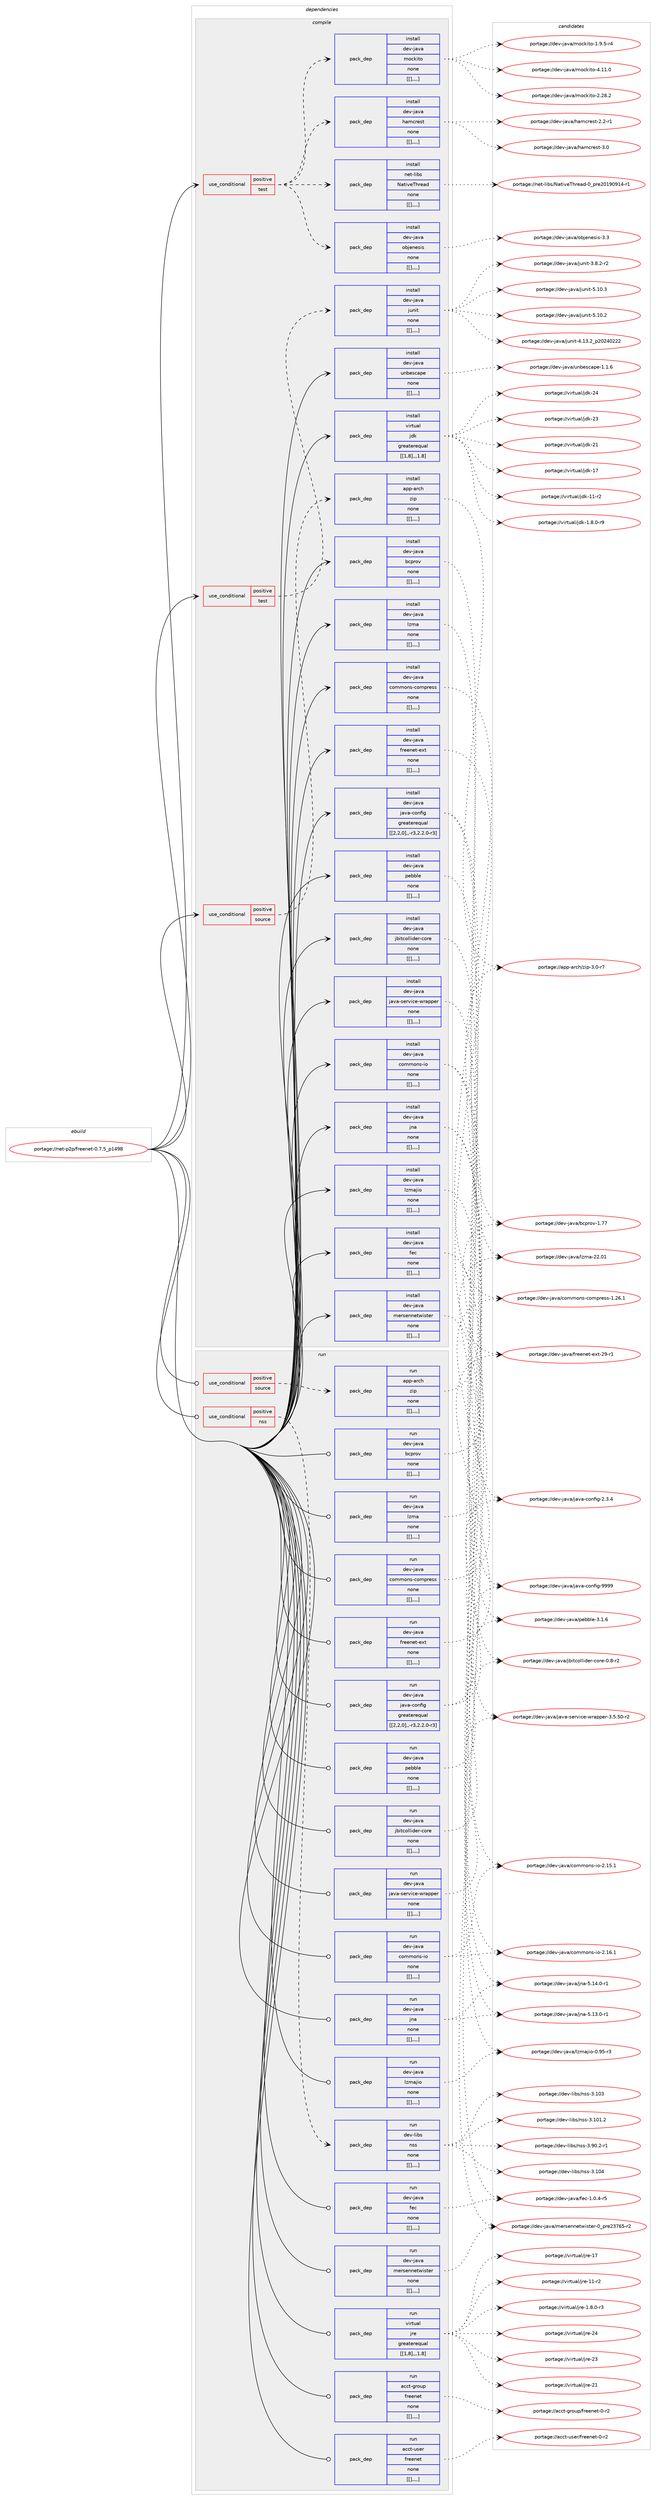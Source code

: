 digraph prolog {

# *************
# Graph options
# *************

newrank=true;
concentrate=true;
compound=true;
graph [rankdir=LR,fontname=Helvetica,fontsize=10,ranksep=1.5];#, ranksep=2.5, nodesep=0.2];
edge  [arrowhead=vee];
node  [fontname=Helvetica,fontsize=10];

# **********
# The ebuild
# **********

subgraph cluster_leftcol {
color=gray;
label=<<i>ebuild</i>>;
id [label="portage://net-p2p/freenet-0.7.5_p1498", color=red, width=4, href="../net-p2p/freenet-0.7.5_p1498.svg"];
}

# ****************
# The dependencies
# ****************

subgraph cluster_midcol {
color=gray;
label=<<i>dependencies</i>>;
subgraph cluster_compile {
fillcolor="#eeeeee";
style=filled;
label=<<i>compile</i>>;
subgraph cond2501 {
dependency6949 [label=<<TABLE BORDER="0" CELLBORDER="1" CELLSPACING="0" CELLPADDING="4"><TR><TD ROWSPAN="3" CELLPADDING="10">use_conditional</TD></TR><TR><TD>positive</TD></TR><TR><TD>source</TD></TR></TABLE>>, shape=none, color=red];
subgraph pack4422 {
dependency6950 [label=<<TABLE BORDER="0" CELLBORDER="1" CELLSPACING="0" CELLPADDING="4" WIDTH="220"><TR><TD ROWSPAN="6" CELLPADDING="30">pack_dep</TD></TR><TR><TD WIDTH="110">install</TD></TR><TR><TD>app-arch</TD></TR><TR><TD>zip</TD></TR><TR><TD>none</TD></TR><TR><TD>[[],,,,]</TD></TR></TABLE>>, shape=none, color=blue];
}
dependency6949:e -> dependency6950:w [weight=20,style="dashed",arrowhead="vee"];
}
id:e -> dependency6949:w [weight=20,style="solid",arrowhead="vee"];
subgraph cond2502 {
dependency6951 [label=<<TABLE BORDER="0" CELLBORDER="1" CELLSPACING="0" CELLPADDING="4"><TR><TD ROWSPAN="3" CELLPADDING="10">use_conditional</TD></TR><TR><TD>positive</TD></TR><TR><TD>test</TD></TR></TABLE>>, shape=none, color=red];
subgraph pack4423 {
dependency6952 [label=<<TABLE BORDER="0" CELLBORDER="1" CELLSPACING="0" CELLPADDING="4" WIDTH="220"><TR><TD ROWSPAN="6" CELLPADDING="30">pack_dep</TD></TR><TR><TD WIDTH="110">install</TD></TR><TR><TD>dev-java</TD></TR><TR><TD>hamcrest</TD></TR><TR><TD>none</TD></TR><TR><TD>[[],,,,]</TD></TR></TABLE>>, shape=none, color=blue];
}
dependency6951:e -> dependency6952:w [weight=20,style="dashed",arrowhead="vee"];
subgraph pack4424 {
dependency6953 [label=<<TABLE BORDER="0" CELLBORDER="1" CELLSPACING="0" CELLPADDING="4" WIDTH="220"><TR><TD ROWSPAN="6" CELLPADDING="30">pack_dep</TD></TR><TR><TD WIDTH="110">install</TD></TR><TR><TD>dev-java</TD></TR><TR><TD>mockito</TD></TR><TR><TD>none</TD></TR><TR><TD>[[],,,,]</TD></TR></TABLE>>, shape=none, color=blue];
}
dependency6951:e -> dependency6953:w [weight=20,style="dashed",arrowhead="vee"];
subgraph pack4425 {
dependency6954 [label=<<TABLE BORDER="0" CELLBORDER="1" CELLSPACING="0" CELLPADDING="4" WIDTH="220"><TR><TD ROWSPAN="6" CELLPADDING="30">pack_dep</TD></TR><TR><TD WIDTH="110">install</TD></TR><TR><TD>dev-java</TD></TR><TR><TD>objenesis</TD></TR><TR><TD>none</TD></TR><TR><TD>[[],,,,]</TD></TR></TABLE>>, shape=none, color=blue];
}
dependency6951:e -> dependency6954:w [weight=20,style="dashed",arrowhead="vee"];
subgraph pack4426 {
dependency6955 [label=<<TABLE BORDER="0" CELLBORDER="1" CELLSPACING="0" CELLPADDING="4" WIDTH="220"><TR><TD ROWSPAN="6" CELLPADDING="30">pack_dep</TD></TR><TR><TD WIDTH="110">install</TD></TR><TR><TD>net-libs</TD></TR><TR><TD>NativeThread</TD></TR><TR><TD>none</TD></TR><TR><TD>[[],,,,]</TD></TR></TABLE>>, shape=none, color=blue];
}
dependency6951:e -> dependency6955:w [weight=20,style="dashed",arrowhead="vee"];
}
id:e -> dependency6951:w [weight=20,style="solid",arrowhead="vee"];
subgraph cond2503 {
dependency6956 [label=<<TABLE BORDER="0" CELLBORDER="1" CELLSPACING="0" CELLPADDING="4"><TR><TD ROWSPAN="3" CELLPADDING="10">use_conditional</TD></TR><TR><TD>positive</TD></TR><TR><TD>test</TD></TR></TABLE>>, shape=none, color=red];
subgraph pack4427 {
dependency6957 [label=<<TABLE BORDER="0" CELLBORDER="1" CELLSPACING="0" CELLPADDING="4" WIDTH="220"><TR><TD ROWSPAN="6" CELLPADDING="30">pack_dep</TD></TR><TR><TD WIDTH="110">install</TD></TR><TR><TD>dev-java</TD></TR><TR><TD>junit</TD></TR><TR><TD>none</TD></TR><TR><TD>[[],,,,]</TD></TR></TABLE>>, shape=none, color=blue];
}
dependency6956:e -> dependency6957:w [weight=20,style="dashed",arrowhead="vee"];
}
id:e -> dependency6956:w [weight=20,style="solid",arrowhead="vee"];
subgraph pack4428 {
dependency6958 [label=<<TABLE BORDER="0" CELLBORDER="1" CELLSPACING="0" CELLPADDING="4" WIDTH="220"><TR><TD ROWSPAN="6" CELLPADDING="30">pack_dep</TD></TR><TR><TD WIDTH="110">install</TD></TR><TR><TD>dev-java</TD></TR><TR><TD>bcprov</TD></TR><TR><TD>none</TD></TR><TR><TD>[[],,,,]</TD></TR></TABLE>>, shape=none, color=blue];
}
id:e -> dependency6958:w [weight=20,style="solid",arrowhead="vee"];
subgraph pack4429 {
dependency6959 [label=<<TABLE BORDER="0" CELLBORDER="1" CELLSPACING="0" CELLPADDING="4" WIDTH="220"><TR><TD ROWSPAN="6" CELLPADDING="30">pack_dep</TD></TR><TR><TD WIDTH="110">install</TD></TR><TR><TD>dev-java</TD></TR><TR><TD>commons-compress</TD></TR><TR><TD>none</TD></TR><TR><TD>[[],,,,]</TD></TR></TABLE>>, shape=none, color=blue];
}
id:e -> dependency6959:w [weight=20,style="solid",arrowhead="vee"];
subgraph pack4430 {
dependency6960 [label=<<TABLE BORDER="0" CELLBORDER="1" CELLSPACING="0" CELLPADDING="4" WIDTH="220"><TR><TD ROWSPAN="6" CELLPADDING="30">pack_dep</TD></TR><TR><TD WIDTH="110">install</TD></TR><TR><TD>dev-java</TD></TR><TR><TD>commons-io</TD></TR><TR><TD>none</TD></TR><TR><TD>[[],,,,]</TD></TR></TABLE>>, shape=none, color=blue];
}
id:e -> dependency6960:w [weight=20,style="solid",arrowhead="vee"];
subgraph pack4431 {
dependency6961 [label=<<TABLE BORDER="0" CELLBORDER="1" CELLSPACING="0" CELLPADDING="4" WIDTH="220"><TR><TD ROWSPAN="6" CELLPADDING="30">pack_dep</TD></TR><TR><TD WIDTH="110">install</TD></TR><TR><TD>dev-java</TD></TR><TR><TD>fec</TD></TR><TR><TD>none</TD></TR><TR><TD>[[],,,,]</TD></TR></TABLE>>, shape=none, color=blue];
}
id:e -> dependency6961:w [weight=20,style="solid",arrowhead="vee"];
subgraph pack4432 {
dependency6962 [label=<<TABLE BORDER="0" CELLBORDER="1" CELLSPACING="0" CELLPADDING="4" WIDTH="220"><TR><TD ROWSPAN="6" CELLPADDING="30">pack_dep</TD></TR><TR><TD WIDTH="110">install</TD></TR><TR><TD>dev-java</TD></TR><TR><TD>freenet-ext</TD></TR><TR><TD>none</TD></TR><TR><TD>[[],,,,]</TD></TR></TABLE>>, shape=none, color=blue];
}
id:e -> dependency6962:w [weight=20,style="solid",arrowhead="vee"];
subgraph pack4433 {
dependency6963 [label=<<TABLE BORDER="0" CELLBORDER="1" CELLSPACING="0" CELLPADDING="4" WIDTH="220"><TR><TD ROWSPAN="6" CELLPADDING="30">pack_dep</TD></TR><TR><TD WIDTH="110">install</TD></TR><TR><TD>dev-java</TD></TR><TR><TD>java-config</TD></TR><TR><TD>greaterequal</TD></TR><TR><TD>[[2,2,0],,-r3,2.2.0-r3]</TD></TR></TABLE>>, shape=none, color=blue];
}
id:e -> dependency6963:w [weight=20,style="solid",arrowhead="vee"];
subgraph pack4434 {
dependency6964 [label=<<TABLE BORDER="0" CELLBORDER="1" CELLSPACING="0" CELLPADDING="4" WIDTH="220"><TR><TD ROWSPAN="6" CELLPADDING="30">pack_dep</TD></TR><TR><TD WIDTH="110">install</TD></TR><TR><TD>dev-java</TD></TR><TR><TD>java-service-wrapper</TD></TR><TR><TD>none</TD></TR><TR><TD>[[],,,,]</TD></TR></TABLE>>, shape=none, color=blue];
}
id:e -> dependency6964:w [weight=20,style="solid",arrowhead="vee"];
subgraph pack4435 {
dependency6965 [label=<<TABLE BORDER="0" CELLBORDER="1" CELLSPACING="0" CELLPADDING="4" WIDTH="220"><TR><TD ROWSPAN="6" CELLPADDING="30">pack_dep</TD></TR><TR><TD WIDTH="110">install</TD></TR><TR><TD>dev-java</TD></TR><TR><TD>jbitcollider-core</TD></TR><TR><TD>none</TD></TR><TR><TD>[[],,,,]</TD></TR></TABLE>>, shape=none, color=blue];
}
id:e -> dependency6965:w [weight=20,style="solid",arrowhead="vee"];
subgraph pack4436 {
dependency6966 [label=<<TABLE BORDER="0" CELLBORDER="1" CELLSPACING="0" CELLPADDING="4" WIDTH="220"><TR><TD ROWSPAN="6" CELLPADDING="30">pack_dep</TD></TR><TR><TD WIDTH="110">install</TD></TR><TR><TD>dev-java</TD></TR><TR><TD>jna</TD></TR><TR><TD>none</TD></TR><TR><TD>[[],,,,]</TD></TR></TABLE>>, shape=none, color=blue];
}
id:e -> dependency6966:w [weight=20,style="solid",arrowhead="vee"];
subgraph pack4437 {
dependency6967 [label=<<TABLE BORDER="0" CELLBORDER="1" CELLSPACING="0" CELLPADDING="4" WIDTH="220"><TR><TD ROWSPAN="6" CELLPADDING="30">pack_dep</TD></TR><TR><TD WIDTH="110">install</TD></TR><TR><TD>dev-java</TD></TR><TR><TD>lzma</TD></TR><TR><TD>none</TD></TR><TR><TD>[[],,,,]</TD></TR></TABLE>>, shape=none, color=blue];
}
id:e -> dependency6967:w [weight=20,style="solid",arrowhead="vee"];
subgraph pack4438 {
dependency6968 [label=<<TABLE BORDER="0" CELLBORDER="1" CELLSPACING="0" CELLPADDING="4" WIDTH="220"><TR><TD ROWSPAN="6" CELLPADDING="30">pack_dep</TD></TR><TR><TD WIDTH="110">install</TD></TR><TR><TD>dev-java</TD></TR><TR><TD>lzmajio</TD></TR><TR><TD>none</TD></TR><TR><TD>[[],,,,]</TD></TR></TABLE>>, shape=none, color=blue];
}
id:e -> dependency6968:w [weight=20,style="solid",arrowhead="vee"];
subgraph pack4439 {
dependency6969 [label=<<TABLE BORDER="0" CELLBORDER="1" CELLSPACING="0" CELLPADDING="4" WIDTH="220"><TR><TD ROWSPAN="6" CELLPADDING="30">pack_dep</TD></TR><TR><TD WIDTH="110">install</TD></TR><TR><TD>dev-java</TD></TR><TR><TD>mersennetwister</TD></TR><TR><TD>none</TD></TR><TR><TD>[[],,,,]</TD></TR></TABLE>>, shape=none, color=blue];
}
id:e -> dependency6969:w [weight=20,style="solid",arrowhead="vee"];
subgraph pack4440 {
dependency6970 [label=<<TABLE BORDER="0" CELLBORDER="1" CELLSPACING="0" CELLPADDING="4" WIDTH="220"><TR><TD ROWSPAN="6" CELLPADDING="30">pack_dep</TD></TR><TR><TD WIDTH="110">install</TD></TR><TR><TD>dev-java</TD></TR><TR><TD>pebble</TD></TR><TR><TD>none</TD></TR><TR><TD>[[],,,,]</TD></TR></TABLE>>, shape=none, color=blue];
}
id:e -> dependency6970:w [weight=20,style="solid",arrowhead="vee"];
subgraph pack4441 {
dependency6971 [label=<<TABLE BORDER="0" CELLBORDER="1" CELLSPACING="0" CELLPADDING="4" WIDTH="220"><TR><TD ROWSPAN="6" CELLPADDING="30">pack_dep</TD></TR><TR><TD WIDTH="110">install</TD></TR><TR><TD>dev-java</TD></TR><TR><TD>unbescape</TD></TR><TR><TD>none</TD></TR><TR><TD>[[],,,,]</TD></TR></TABLE>>, shape=none, color=blue];
}
id:e -> dependency6971:w [weight=20,style="solid",arrowhead="vee"];
subgraph pack4442 {
dependency6972 [label=<<TABLE BORDER="0" CELLBORDER="1" CELLSPACING="0" CELLPADDING="4" WIDTH="220"><TR><TD ROWSPAN="6" CELLPADDING="30">pack_dep</TD></TR><TR><TD WIDTH="110">install</TD></TR><TR><TD>virtual</TD></TR><TR><TD>jdk</TD></TR><TR><TD>greaterequal</TD></TR><TR><TD>[[1,8],,,1.8]</TD></TR></TABLE>>, shape=none, color=blue];
}
id:e -> dependency6972:w [weight=20,style="solid",arrowhead="vee"];
}
subgraph cluster_compileandrun {
fillcolor="#eeeeee";
style=filled;
label=<<i>compile and run</i>>;
}
subgraph cluster_run {
fillcolor="#eeeeee";
style=filled;
label=<<i>run</i>>;
subgraph cond2504 {
dependency6973 [label=<<TABLE BORDER="0" CELLBORDER="1" CELLSPACING="0" CELLPADDING="4"><TR><TD ROWSPAN="3" CELLPADDING="10">use_conditional</TD></TR><TR><TD>positive</TD></TR><TR><TD>nss</TD></TR></TABLE>>, shape=none, color=red];
subgraph pack4443 {
dependency6974 [label=<<TABLE BORDER="0" CELLBORDER="1" CELLSPACING="0" CELLPADDING="4" WIDTH="220"><TR><TD ROWSPAN="6" CELLPADDING="30">pack_dep</TD></TR><TR><TD WIDTH="110">run</TD></TR><TR><TD>dev-libs</TD></TR><TR><TD>nss</TD></TR><TR><TD>none</TD></TR><TR><TD>[[],,,,]</TD></TR></TABLE>>, shape=none, color=blue];
}
dependency6973:e -> dependency6974:w [weight=20,style="dashed",arrowhead="vee"];
}
id:e -> dependency6973:w [weight=20,style="solid",arrowhead="odot"];
subgraph cond2505 {
dependency6975 [label=<<TABLE BORDER="0" CELLBORDER="1" CELLSPACING="0" CELLPADDING="4"><TR><TD ROWSPAN="3" CELLPADDING="10">use_conditional</TD></TR><TR><TD>positive</TD></TR><TR><TD>source</TD></TR></TABLE>>, shape=none, color=red];
subgraph pack4444 {
dependency6976 [label=<<TABLE BORDER="0" CELLBORDER="1" CELLSPACING="0" CELLPADDING="4" WIDTH="220"><TR><TD ROWSPAN="6" CELLPADDING="30">pack_dep</TD></TR><TR><TD WIDTH="110">run</TD></TR><TR><TD>app-arch</TD></TR><TR><TD>zip</TD></TR><TR><TD>none</TD></TR><TR><TD>[[],,,,]</TD></TR></TABLE>>, shape=none, color=blue];
}
dependency6975:e -> dependency6976:w [weight=20,style="dashed",arrowhead="vee"];
}
id:e -> dependency6975:w [weight=20,style="solid",arrowhead="odot"];
subgraph pack4445 {
dependency6977 [label=<<TABLE BORDER="0" CELLBORDER="1" CELLSPACING="0" CELLPADDING="4" WIDTH="220"><TR><TD ROWSPAN="6" CELLPADDING="30">pack_dep</TD></TR><TR><TD WIDTH="110">run</TD></TR><TR><TD>acct-group</TD></TR><TR><TD>freenet</TD></TR><TR><TD>none</TD></TR><TR><TD>[[],,,,]</TD></TR></TABLE>>, shape=none, color=blue];
}
id:e -> dependency6977:w [weight=20,style="solid",arrowhead="odot"];
subgraph pack4446 {
dependency6978 [label=<<TABLE BORDER="0" CELLBORDER="1" CELLSPACING="0" CELLPADDING="4" WIDTH="220"><TR><TD ROWSPAN="6" CELLPADDING="30">pack_dep</TD></TR><TR><TD WIDTH="110">run</TD></TR><TR><TD>acct-user</TD></TR><TR><TD>freenet</TD></TR><TR><TD>none</TD></TR><TR><TD>[[],,,,]</TD></TR></TABLE>>, shape=none, color=blue];
}
id:e -> dependency6978:w [weight=20,style="solid",arrowhead="odot"];
subgraph pack4447 {
dependency6979 [label=<<TABLE BORDER="0" CELLBORDER="1" CELLSPACING="0" CELLPADDING="4" WIDTH="220"><TR><TD ROWSPAN="6" CELLPADDING="30">pack_dep</TD></TR><TR><TD WIDTH="110">run</TD></TR><TR><TD>dev-java</TD></TR><TR><TD>bcprov</TD></TR><TR><TD>none</TD></TR><TR><TD>[[],,,,]</TD></TR></TABLE>>, shape=none, color=blue];
}
id:e -> dependency6979:w [weight=20,style="solid",arrowhead="odot"];
subgraph pack4448 {
dependency6980 [label=<<TABLE BORDER="0" CELLBORDER="1" CELLSPACING="0" CELLPADDING="4" WIDTH="220"><TR><TD ROWSPAN="6" CELLPADDING="30">pack_dep</TD></TR><TR><TD WIDTH="110">run</TD></TR><TR><TD>dev-java</TD></TR><TR><TD>commons-compress</TD></TR><TR><TD>none</TD></TR><TR><TD>[[],,,,]</TD></TR></TABLE>>, shape=none, color=blue];
}
id:e -> dependency6980:w [weight=20,style="solid",arrowhead="odot"];
subgraph pack4449 {
dependency6981 [label=<<TABLE BORDER="0" CELLBORDER="1" CELLSPACING="0" CELLPADDING="4" WIDTH="220"><TR><TD ROWSPAN="6" CELLPADDING="30">pack_dep</TD></TR><TR><TD WIDTH="110">run</TD></TR><TR><TD>dev-java</TD></TR><TR><TD>commons-io</TD></TR><TR><TD>none</TD></TR><TR><TD>[[],,,,]</TD></TR></TABLE>>, shape=none, color=blue];
}
id:e -> dependency6981:w [weight=20,style="solid",arrowhead="odot"];
subgraph pack4450 {
dependency6982 [label=<<TABLE BORDER="0" CELLBORDER="1" CELLSPACING="0" CELLPADDING="4" WIDTH="220"><TR><TD ROWSPAN="6" CELLPADDING="30">pack_dep</TD></TR><TR><TD WIDTH="110">run</TD></TR><TR><TD>dev-java</TD></TR><TR><TD>fec</TD></TR><TR><TD>none</TD></TR><TR><TD>[[],,,,]</TD></TR></TABLE>>, shape=none, color=blue];
}
id:e -> dependency6982:w [weight=20,style="solid",arrowhead="odot"];
subgraph pack4451 {
dependency6983 [label=<<TABLE BORDER="0" CELLBORDER="1" CELLSPACING="0" CELLPADDING="4" WIDTH="220"><TR><TD ROWSPAN="6" CELLPADDING="30">pack_dep</TD></TR><TR><TD WIDTH="110">run</TD></TR><TR><TD>dev-java</TD></TR><TR><TD>freenet-ext</TD></TR><TR><TD>none</TD></TR><TR><TD>[[],,,,]</TD></TR></TABLE>>, shape=none, color=blue];
}
id:e -> dependency6983:w [weight=20,style="solid",arrowhead="odot"];
subgraph pack4452 {
dependency6984 [label=<<TABLE BORDER="0" CELLBORDER="1" CELLSPACING="0" CELLPADDING="4" WIDTH="220"><TR><TD ROWSPAN="6" CELLPADDING="30">pack_dep</TD></TR><TR><TD WIDTH="110">run</TD></TR><TR><TD>dev-java</TD></TR><TR><TD>java-config</TD></TR><TR><TD>greaterequal</TD></TR><TR><TD>[[2,2,0],,-r3,2.2.0-r3]</TD></TR></TABLE>>, shape=none, color=blue];
}
id:e -> dependency6984:w [weight=20,style="solid",arrowhead="odot"];
subgraph pack4453 {
dependency6985 [label=<<TABLE BORDER="0" CELLBORDER="1" CELLSPACING="0" CELLPADDING="4" WIDTH="220"><TR><TD ROWSPAN="6" CELLPADDING="30">pack_dep</TD></TR><TR><TD WIDTH="110">run</TD></TR><TR><TD>dev-java</TD></TR><TR><TD>java-service-wrapper</TD></TR><TR><TD>none</TD></TR><TR><TD>[[],,,,]</TD></TR></TABLE>>, shape=none, color=blue];
}
id:e -> dependency6985:w [weight=20,style="solid",arrowhead="odot"];
subgraph pack4454 {
dependency6986 [label=<<TABLE BORDER="0" CELLBORDER="1" CELLSPACING="0" CELLPADDING="4" WIDTH="220"><TR><TD ROWSPAN="6" CELLPADDING="30">pack_dep</TD></TR><TR><TD WIDTH="110">run</TD></TR><TR><TD>dev-java</TD></TR><TR><TD>jbitcollider-core</TD></TR><TR><TD>none</TD></TR><TR><TD>[[],,,,]</TD></TR></TABLE>>, shape=none, color=blue];
}
id:e -> dependency6986:w [weight=20,style="solid",arrowhead="odot"];
subgraph pack4455 {
dependency6987 [label=<<TABLE BORDER="0" CELLBORDER="1" CELLSPACING="0" CELLPADDING="4" WIDTH="220"><TR><TD ROWSPAN="6" CELLPADDING="30">pack_dep</TD></TR><TR><TD WIDTH="110">run</TD></TR><TR><TD>dev-java</TD></TR><TR><TD>jna</TD></TR><TR><TD>none</TD></TR><TR><TD>[[],,,,]</TD></TR></TABLE>>, shape=none, color=blue];
}
id:e -> dependency6987:w [weight=20,style="solid",arrowhead="odot"];
subgraph pack4456 {
dependency6988 [label=<<TABLE BORDER="0" CELLBORDER="1" CELLSPACING="0" CELLPADDING="4" WIDTH="220"><TR><TD ROWSPAN="6" CELLPADDING="30">pack_dep</TD></TR><TR><TD WIDTH="110">run</TD></TR><TR><TD>dev-java</TD></TR><TR><TD>lzma</TD></TR><TR><TD>none</TD></TR><TR><TD>[[],,,,]</TD></TR></TABLE>>, shape=none, color=blue];
}
id:e -> dependency6988:w [weight=20,style="solid",arrowhead="odot"];
subgraph pack4457 {
dependency6989 [label=<<TABLE BORDER="0" CELLBORDER="1" CELLSPACING="0" CELLPADDING="4" WIDTH="220"><TR><TD ROWSPAN="6" CELLPADDING="30">pack_dep</TD></TR><TR><TD WIDTH="110">run</TD></TR><TR><TD>dev-java</TD></TR><TR><TD>lzmajio</TD></TR><TR><TD>none</TD></TR><TR><TD>[[],,,,]</TD></TR></TABLE>>, shape=none, color=blue];
}
id:e -> dependency6989:w [weight=20,style="solid",arrowhead="odot"];
subgraph pack4458 {
dependency6990 [label=<<TABLE BORDER="0" CELLBORDER="1" CELLSPACING="0" CELLPADDING="4" WIDTH="220"><TR><TD ROWSPAN="6" CELLPADDING="30">pack_dep</TD></TR><TR><TD WIDTH="110">run</TD></TR><TR><TD>dev-java</TD></TR><TR><TD>mersennetwister</TD></TR><TR><TD>none</TD></TR><TR><TD>[[],,,,]</TD></TR></TABLE>>, shape=none, color=blue];
}
id:e -> dependency6990:w [weight=20,style="solid",arrowhead="odot"];
subgraph pack4459 {
dependency6991 [label=<<TABLE BORDER="0" CELLBORDER="1" CELLSPACING="0" CELLPADDING="4" WIDTH="220"><TR><TD ROWSPAN="6" CELLPADDING="30">pack_dep</TD></TR><TR><TD WIDTH="110">run</TD></TR><TR><TD>dev-java</TD></TR><TR><TD>pebble</TD></TR><TR><TD>none</TD></TR><TR><TD>[[],,,,]</TD></TR></TABLE>>, shape=none, color=blue];
}
id:e -> dependency6991:w [weight=20,style="solid",arrowhead="odot"];
subgraph pack4460 {
dependency6992 [label=<<TABLE BORDER="0" CELLBORDER="1" CELLSPACING="0" CELLPADDING="4" WIDTH="220"><TR><TD ROWSPAN="6" CELLPADDING="30">pack_dep</TD></TR><TR><TD WIDTH="110">run</TD></TR><TR><TD>virtual</TD></TR><TR><TD>jre</TD></TR><TR><TD>greaterequal</TD></TR><TR><TD>[[1,8],,,1.8]</TD></TR></TABLE>>, shape=none, color=blue];
}
id:e -> dependency6992:w [weight=20,style="solid",arrowhead="odot"];
}
}

# **************
# The candidates
# **************

subgraph cluster_choices {
rank=same;
color=gray;
label=<<i>candidates</i>>;

subgraph choice4422 {
color=black;
nodesep=1;
choice9711211245971149910447122105112455146484511455 [label="portage://app-arch/zip-3.0-r7", color=red, width=4,href="../app-arch/zip-3.0-r7.svg"];
dependency6950:e -> choice9711211245971149910447122105112455146484511455:w [style=dotted,weight="100"];
}
subgraph choice4423 {
color=black;
nodesep=1;
choice10010111845106971189747104971099911410111511645514648 [label="portage://dev-java/hamcrest-3.0", color=red, width=4,href="../dev-java/hamcrest-3.0.svg"];
choice100101118451069711897471049710999114101115116455046504511449 [label="portage://dev-java/hamcrest-2.2-r1", color=red, width=4,href="../dev-java/hamcrest-2.2-r1.svg"];
dependency6952:e -> choice10010111845106971189747104971099911410111511645514648:w [style=dotted,weight="100"];
dependency6952:e -> choice100101118451069711897471049710999114101115116455046504511449:w [style=dotted,weight="100"];
}
subgraph choice4424 {
color=black;
nodesep=1;
choice100101118451069711897471091119910710511611145524649494648 [label="portage://dev-java/mockito-4.11.0", color=red, width=4,href="../dev-java/mockito-4.11.0.svg"];
choice100101118451069711897471091119910710511611145504650564650 [label="portage://dev-java/mockito-2.28.2", color=red, width=4,href="../dev-java/mockito-2.28.2.svg"];
choice10010111845106971189747109111991071051161114549465746534511452 [label="portage://dev-java/mockito-1.9.5-r4", color=red, width=4,href="../dev-java/mockito-1.9.5-r4.svg"];
dependency6953:e -> choice100101118451069711897471091119910710511611145524649494648:w [style=dotted,weight="100"];
dependency6953:e -> choice100101118451069711897471091119910710511611145504650564650:w [style=dotted,weight="100"];
dependency6953:e -> choice10010111845106971189747109111991071051161114549465746534511452:w [style=dotted,weight="100"];
}
subgraph choice4425 {
color=black;
nodesep=1;
choice100101118451069711897471119810610111010111510511545514651 [label="portage://dev-java/objenesis-3.3", color=red, width=4,href="../dev-java/objenesis-3.3.svg"];
dependency6954:e -> choice100101118451069711897471119810610111010111510511545514651:w [style=dotted,weight="100"];
}
subgraph choice4426 {
color=black;
nodesep=1;
choice1101011164510810598115477897116105118101841041141019710045489511211410150484957485749524511449 [label="portage://net-libs/NativeThread-0_pre20190914-r1", color=red, width=4,href="../net-libs/NativeThread-0_pre20190914-r1.svg"];
dependency6955:e -> choice1101011164510810598115477897116105118101841041141019710045489511211410150484957485749524511449:w [style=dotted,weight="100"];
}
subgraph choice4427 {
color=black;
nodesep=1;
choice1001011184510697118974710611711010511645534649484651 [label="portage://dev-java/junit-5.10.3", color=red, width=4,href="../dev-java/junit-5.10.3.svg"];
choice1001011184510697118974710611711010511645534649484650 [label="portage://dev-java/junit-5.10.2", color=red, width=4,href="../dev-java/junit-5.10.2.svg"];
choice1001011184510697118974710611711010511645524649514650951125048505248505050 [label="portage://dev-java/junit-4.13.2_p20240222", color=red, width=4,href="../dev-java/junit-4.13.2_p20240222.svg"];
choice100101118451069711897471061171101051164551465646504511450 [label="portage://dev-java/junit-3.8.2-r2", color=red, width=4,href="../dev-java/junit-3.8.2-r2.svg"];
dependency6957:e -> choice1001011184510697118974710611711010511645534649484651:w [style=dotted,weight="100"];
dependency6957:e -> choice1001011184510697118974710611711010511645534649484650:w [style=dotted,weight="100"];
dependency6957:e -> choice1001011184510697118974710611711010511645524649514650951125048505248505050:w [style=dotted,weight="100"];
dependency6957:e -> choice100101118451069711897471061171101051164551465646504511450:w [style=dotted,weight="100"];
}
subgraph choice4428 {
color=black;
nodesep=1;
choice1001011184510697118974798991121141111184549465555 [label="portage://dev-java/bcprov-1.77", color=red, width=4,href="../dev-java/bcprov-1.77.svg"];
dependency6958:e -> choice1001011184510697118974798991121141111184549465555:w [style=dotted,weight="100"];
}
subgraph choice4429 {
color=black;
nodesep=1;
choice1001011184510697118974799111109109111110115459911110911211410111511545494650544649 [label="portage://dev-java/commons-compress-1.26.1", color=red, width=4,href="../dev-java/commons-compress-1.26.1.svg"];
dependency6959:e -> choice1001011184510697118974799111109109111110115459911110911211410111511545494650544649:w [style=dotted,weight="100"];
}
subgraph choice4430 {
color=black;
nodesep=1;
choice10010111845106971189747991111091091111101154510511145504649544649 [label="portage://dev-java/commons-io-2.16.1", color=red, width=4,href="../dev-java/commons-io-2.16.1.svg"];
choice10010111845106971189747991111091091111101154510511145504649534649 [label="portage://dev-java/commons-io-2.15.1", color=red, width=4,href="../dev-java/commons-io-2.15.1.svg"];
dependency6960:e -> choice10010111845106971189747991111091091111101154510511145504649544649:w [style=dotted,weight="100"];
dependency6960:e -> choice10010111845106971189747991111091091111101154510511145504649534649:w [style=dotted,weight="100"];
}
subgraph choice4431 {
color=black;
nodesep=1;
choice10010111845106971189747102101994549464846524511453 [label="portage://dev-java/fec-1.0.4-r5", color=red, width=4,href="../dev-java/fec-1.0.4-r5.svg"];
dependency6961:e -> choice10010111845106971189747102101994549464846524511453:w [style=dotted,weight="100"];
}
subgraph choice4432 {
color=black;
nodesep=1;
choice10010111845106971189747102114101101110101116451011201164550574511449 [label="portage://dev-java/freenet-ext-29-r1", color=red, width=4,href="../dev-java/freenet-ext-29-r1.svg"];
dependency6962:e -> choice10010111845106971189747102114101101110101116451011201164550574511449:w [style=dotted,weight="100"];
}
subgraph choice4433 {
color=black;
nodesep=1;
choice10010111845106971189747106971189745991111101021051034557575757 [label="portage://dev-java/java-config-9999", color=red, width=4,href="../dev-java/java-config-9999.svg"];
choice1001011184510697118974710697118974599111110102105103455046514652 [label="portage://dev-java/java-config-2.3.4", color=red, width=4,href="../dev-java/java-config-2.3.4.svg"];
dependency6963:e -> choice10010111845106971189747106971189745991111101021051034557575757:w [style=dotted,weight="100"];
dependency6963:e -> choice1001011184510697118974710697118974599111110102105103455046514652:w [style=dotted,weight="100"];
}
subgraph choice4434 {
color=black;
nodesep=1;
choice10010111845106971189747106971189745115101114118105991014511911497112112101114455146534653484511450 [label="portage://dev-java/java-service-wrapper-3.5.50-r2", color=red, width=4,href="../dev-java/java-service-wrapper-3.5.50-r2.svg"];
dependency6964:e -> choice10010111845106971189747106971189745115101114118105991014511911497112112101114455146534653484511450:w [style=dotted,weight="100"];
}
subgraph choice4435 {
color=black;
nodesep=1;
choice1001011184510697118974710698105116991111081081051001011144599111114101454846564511450 [label="portage://dev-java/jbitcollider-core-0.8-r2", color=red, width=4,href="../dev-java/jbitcollider-core-0.8-r2.svg"];
dependency6965:e -> choice1001011184510697118974710698105116991111081081051001011144599111114101454846564511450:w [style=dotted,weight="100"];
}
subgraph choice4436 {
color=black;
nodesep=1;
choice1001011184510697118974710611097455346495246484511449 [label="portage://dev-java/jna-5.14.0-r1", color=red, width=4,href="../dev-java/jna-5.14.0-r1.svg"];
choice1001011184510697118974710611097455346495146484511449 [label="portage://dev-java/jna-5.13.0-r1", color=red, width=4,href="../dev-java/jna-5.13.0-r1.svg"];
dependency6966:e -> choice1001011184510697118974710611097455346495246484511449:w [style=dotted,weight="100"];
dependency6966:e -> choice1001011184510697118974710611097455346495146484511449:w [style=dotted,weight="100"];
}
subgraph choice4437 {
color=black;
nodesep=1;
choice1001011184510697118974710812210997455050464849 [label="portage://dev-java/lzma-22.01", color=red, width=4,href="../dev-java/lzma-22.01.svg"];
dependency6967:e -> choice1001011184510697118974710812210997455050464849:w [style=dotted,weight="100"];
}
subgraph choice4438 {
color=black;
nodesep=1;
choice100101118451069711897471081221099710610511145484657534511451 [label="portage://dev-java/lzmajio-0.95-r3", color=red, width=4,href="../dev-java/lzmajio-0.95-r3.svg"];
dependency6968:e -> choice100101118451069711897471081221099710610511145484657534511451:w [style=dotted,weight="100"];
}
subgraph choice4439 {
color=black;
nodesep=1;
choice1001011184510697118974710910111411510111011010111611910511511610111445489511211410150515554534511450 [label="portage://dev-java/mersennetwister-0_pre23765-r2", color=red, width=4,href="../dev-java/mersennetwister-0_pre23765-r2.svg"];
dependency6969:e -> choice1001011184510697118974710910111411510111011010111611910511511610111445489511211410150515554534511450:w [style=dotted,weight="100"];
}
subgraph choice4440 {
color=black;
nodesep=1;
choice100101118451069711897471121019898108101455146494654 [label="portage://dev-java/pebble-3.1.6", color=red, width=4,href="../dev-java/pebble-3.1.6.svg"];
dependency6970:e -> choice100101118451069711897471121019898108101455146494654:w [style=dotted,weight="100"];
}
subgraph choice4441 {
color=black;
nodesep=1;
choice10010111845106971189747117110981011159997112101454946494654 [label="portage://dev-java/unbescape-1.1.6", color=red, width=4,href="../dev-java/unbescape-1.1.6.svg"];
dependency6971:e -> choice10010111845106971189747117110981011159997112101454946494654:w [style=dotted,weight="100"];
}
subgraph choice4442 {
color=black;
nodesep=1;
choice1181051141161179710847106100107455052 [label="portage://virtual/jdk-24", color=red, width=4,href="../virtual/jdk-24.svg"];
choice1181051141161179710847106100107455051 [label="portage://virtual/jdk-23", color=red, width=4,href="../virtual/jdk-23.svg"];
choice1181051141161179710847106100107455049 [label="portage://virtual/jdk-21", color=red, width=4,href="../virtual/jdk-21.svg"];
choice1181051141161179710847106100107454955 [label="portage://virtual/jdk-17", color=red, width=4,href="../virtual/jdk-17.svg"];
choice11810511411611797108471061001074549494511450 [label="portage://virtual/jdk-11-r2", color=red, width=4,href="../virtual/jdk-11-r2.svg"];
choice11810511411611797108471061001074549465646484511457 [label="portage://virtual/jdk-1.8.0-r9", color=red, width=4,href="../virtual/jdk-1.8.0-r9.svg"];
dependency6972:e -> choice1181051141161179710847106100107455052:w [style=dotted,weight="100"];
dependency6972:e -> choice1181051141161179710847106100107455051:w [style=dotted,weight="100"];
dependency6972:e -> choice1181051141161179710847106100107455049:w [style=dotted,weight="100"];
dependency6972:e -> choice1181051141161179710847106100107454955:w [style=dotted,weight="100"];
dependency6972:e -> choice11810511411611797108471061001074549494511450:w [style=dotted,weight="100"];
dependency6972:e -> choice11810511411611797108471061001074549465646484511457:w [style=dotted,weight="100"];
}
subgraph choice4443 {
color=black;
nodesep=1;
choice100101118451081059811547110115115455146494852 [label="portage://dev-libs/nss-3.104", color=red, width=4,href="../dev-libs/nss-3.104.svg"];
choice100101118451081059811547110115115455146494851 [label="portage://dev-libs/nss-3.103", color=red, width=4,href="../dev-libs/nss-3.103.svg"];
choice1001011184510810598115471101151154551464948494650 [label="portage://dev-libs/nss-3.101.2", color=red, width=4,href="../dev-libs/nss-3.101.2.svg"];
choice100101118451081059811547110115115455146574846504511449 [label="portage://dev-libs/nss-3.90.2-r1", color=red, width=4,href="../dev-libs/nss-3.90.2-r1.svg"];
dependency6974:e -> choice100101118451081059811547110115115455146494852:w [style=dotted,weight="100"];
dependency6974:e -> choice100101118451081059811547110115115455146494851:w [style=dotted,weight="100"];
dependency6974:e -> choice1001011184510810598115471101151154551464948494650:w [style=dotted,weight="100"];
dependency6974:e -> choice100101118451081059811547110115115455146574846504511449:w [style=dotted,weight="100"];
}
subgraph choice4444 {
color=black;
nodesep=1;
choice9711211245971149910447122105112455146484511455 [label="portage://app-arch/zip-3.0-r7", color=red, width=4,href="../app-arch/zip-3.0-r7.svg"];
dependency6976:e -> choice9711211245971149910447122105112455146484511455:w [style=dotted,weight="100"];
}
subgraph choice4445 {
color=black;
nodesep=1;
choice979999116451031141111171124710211410110111010111645484511450 [label="portage://acct-group/freenet-0-r2", color=red, width=4,href="../acct-group/freenet-0-r2.svg"];
dependency6977:e -> choice979999116451031141111171124710211410110111010111645484511450:w [style=dotted,weight="100"];
}
subgraph choice4446 {
color=black;
nodesep=1;
choice979999116451171151011144710211410110111010111645484511450 [label="portage://acct-user/freenet-0-r2", color=red, width=4,href="../acct-user/freenet-0-r2.svg"];
dependency6978:e -> choice979999116451171151011144710211410110111010111645484511450:w [style=dotted,weight="100"];
}
subgraph choice4447 {
color=black;
nodesep=1;
choice1001011184510697118974798991121141111184549465555 [label="portage://dev-java/bcprov-1.77", color=red, width=4,href="../dev-java/bcprov-1.77.svg"];
dependency6979:e -> choice1001011184510697118974798991121141111184549465555:w [style=dotted,weight="100"];
}
subgraph choice4448 {
color=black;
nodesep=1;
choice1001011184510697118974799111109109111110115459911110911211410111511545494650544649 [label="portage://dev-java/commons-compress-1.26.1", color=red, width=4,href="../dev-java/commons-compress-1.26.1.svg"];
dependency6980:e -> choice1001011184510697118974799111109109111110115459911110911211410111511545494650544649:w [style=dotted,weight="100"];
}
subgraph choice4449 {
color=black;
nodesep=1;
choice10010111845106971189747991111091091111101154510511145504649544649 [label="portage://dev-java/commons-io-2.16.1", color=red, width=4,href="../dev-java/commons-io-2.16.1.svg"];
choice10010111845106971189747991111091091111101154510511145504649534649 [label="portage://dev-java/commons-io-2.15.1", color=red, width=4,href="../dev-java/commons-io-2.15.1.svg"];
dependency6981:e -> choice10010111845106971189747991111091091111101154510511145504649544649:w [style=dotted,weight="100"];
dependency6981:e -> choice10010111845106971189747991111091091111101154510511145504649534649:w [style=dotted,weight="100"];
}
subgraph choice4450 {
color=black;
nodesep=1;
choice10010111845106971189747102101994549464846524511453 [label="portage://dev-java/fec-1.0.4-r5", color=red, width=4,href="../dev-java/fec-1.0.4-r5.svg"];
dependency6982:e -> choice10010111845106971189747102101994549464846524511453:w [style=dotted,weight="100"];
}
subgraph choice4451 {
color=black;
nodesep=1;
choice10010111845106971189747102114101101110101116451011201164550574511449 [label="portage://dev-java/freenet-ext-29-r1", color=red, width=4,href="../dev-java/freenet-ext-29-r1.svg"];
dependency6983:e -> choice10010111845106971189747102114101101110101116451011201164550574511449:w [style=dotted,weight="100"];
}
subgraph choice4452 {
color=black;
nodesep=1;
choice10010111845106971189747106971189745991111101021051034557575757 [label="portage://dev-java/java-config-9999", color=red, width=4,href="../dev-java/java-config-9999.svg"];
choice1001011184510697118974710697118974599111110102105103455046514652 [label="portage://dev-java/java-config-2.3.4", color=red, width=4,href="../dev-java/java-config-2.3.4.svg"];
dependency6984:e -> choice10010111845106971189747106971189745991111101021051034557575757:w [style=dotted,weight="100"];
dependency6984:e -> choice1001011184510697118974710697118974599111110102105103455046514652:w [style=dotted,weight="100"];
}
subgraph choice4453 {
color=black;
nodesep=1;
choice10010111845106971189747106971189745115101114118105991014511911497112112101114455146534653484511450 [label="portage://dev-java/java-service-wrapper-3.5.50-r2", color=red, width=4,href="../dev-java/java-service-wrapper-3.5.50-r2.svg"];
dependency6985:e -> choice10010111845106971189747106971189745115101114118105991014511911497112112101114455146534653484511450:w [style=dotted,weight="100"];
}
subgraph choice4454 {
color=black;
nodesep=1;
choice1001011184510697118974710698105116991111081081051001011144599111114101454846564511450 [label="portage://dev-java/jbitcollider-core-0.8-r2", color=red, width=4,href="../dev-java/jbitcollider-core-0.8-r2.svg"];
dependency6986:e -> choice1001011184510697118974710698105116991111081081051001011144599111114101454846564511450:w [style=dotted,weight="100"];
}
subgraph choice4455 {
color=black;
nodesep=1;
choice1001011184510697118974710611097455346495246484511449 [label="portage://dev-java/jna-5.14.0-r1", color=red, width=4,href="../dev-java/jna-5.14.0-r1.svg"];
choice1001011184510697118974710611097455346495146484511449 [label="portage://dev-java/jna-5.13.0-r1", color=red, width=4,href="../dev-java/jna-5.13.0-r1.svg"];
dependency6987:e -> choice1001011184510697118974710611097455346495246484511449:w [style=dotted,weight="100"];
dependency6987:e -> choice1001011184510697118974710611097455346495146484511449:w [style=dotted,weight="100"];
}
subgraph choice4456 {
color=black;
nodesep=1;
choice1001011184510697118974710812210997455050464849 [label="portage://dev-java/lzma-22.01", color=red, width=4,href="../dev-java/lzma-22.01.svg"];
dependency6988:e -> choice1001011184510697118974710812210997455050464849:w [style=dotted,weight="100"];
}
subgraph choice4457 {
color=black;
nodesep=1;
choice100101118451069711897471081221099710610511145484657534511451 [label="portage://dev-java/lzmajio-0.95-r3", color=red, width=4,href="../dev-java/lzmajio-0.95-r3.svg"];
dependency6989:e -> choice100101118451069711897471081221099710610511145484657534511451:w [style=dotted,weight="100"];
}
subgraph choice4458 {
color=black;
nodesep=1;
choice1001011184510697118974710910111411510111011010111611910511511610111445489511211410150515554534511450 [label="portage://dev-java/mersennetwister-0_pre23765-r2", color=red, width=4,href="../dev-java/mersennetwister-0_pre23765-r2.svg"];
dependency6990:e -> choice1001011184510697118974710910111411510111011010111611910511511610111445489511211410150515554534511450:w [style=dotted,weight="100"];
}
subgraph choice4459 {
color=black;
nodesep=1;
choice100101118451069711897471121019898108101455146494654 [label="portage://dev-java/pebble-3.1.6", color=red, width=4,href="../dev-java/pebble-3.1.6.svg"];
dependency6991:e -> choice100101118451069711897471121019898108101455146494654:w [style=dotted,weight="100"];
}
subgraph choice4460 {
color=black;
nodesep=1;
choice1181051141161179710847106114101455052 [label="portage://virtual/jre-24", color=red, width=4,href="../virtual/jre-24.svg"];
choice1181051141161179710847106114101455051 [label="portage://virtual/jre-23", color=red, width=4,href="../virtual/jre-23.svg"];
choice1181051141161179710847106114101455049 [label="portage://virtual/jre-21", color=red, width=4,href="../virtual/jre-21.svg"];
choice1181051141161179710847106114101454955 [label="portage://virtual/jre-17", color=red, width=4,href="../virtual/jre-17.svg"];
choice11810511411611797108471061141014549494511450 [label="portage://virtual/jre-11-r2", color=red, width=4,href="../virtual/jre-11-r2.svg"];
choice11810511411611797108471061141014549465646484511451 [label="portage://virtual/jre-1.8.0-r3", color=red, width=4,href="../virtual/jre-1.8.0-r3.svg"];
dependency6992:e -> choice1181051141161179710847106114101455052:w [style=dotted,weight="100"];
dependency6992:e -> choice1181051141161179710847106114101455051:w [style=dotted,weight="100"];
dependency6992:e -> choice1181051141161179710847106114101455049:w [style=dotted,weight="100"];
dependency6992:e -> choice1181051141161179710847106114101454955:w [style=dotted,weight="100"];
dependency6992:e -> choice11810511411611797108471061141014549494511450:w [style=dotted,weight="100"];
dependency6992:e -> choice11810511411611797108471061141014549465646484511451:w [style=dotted,weight="100"];
}
}

}

